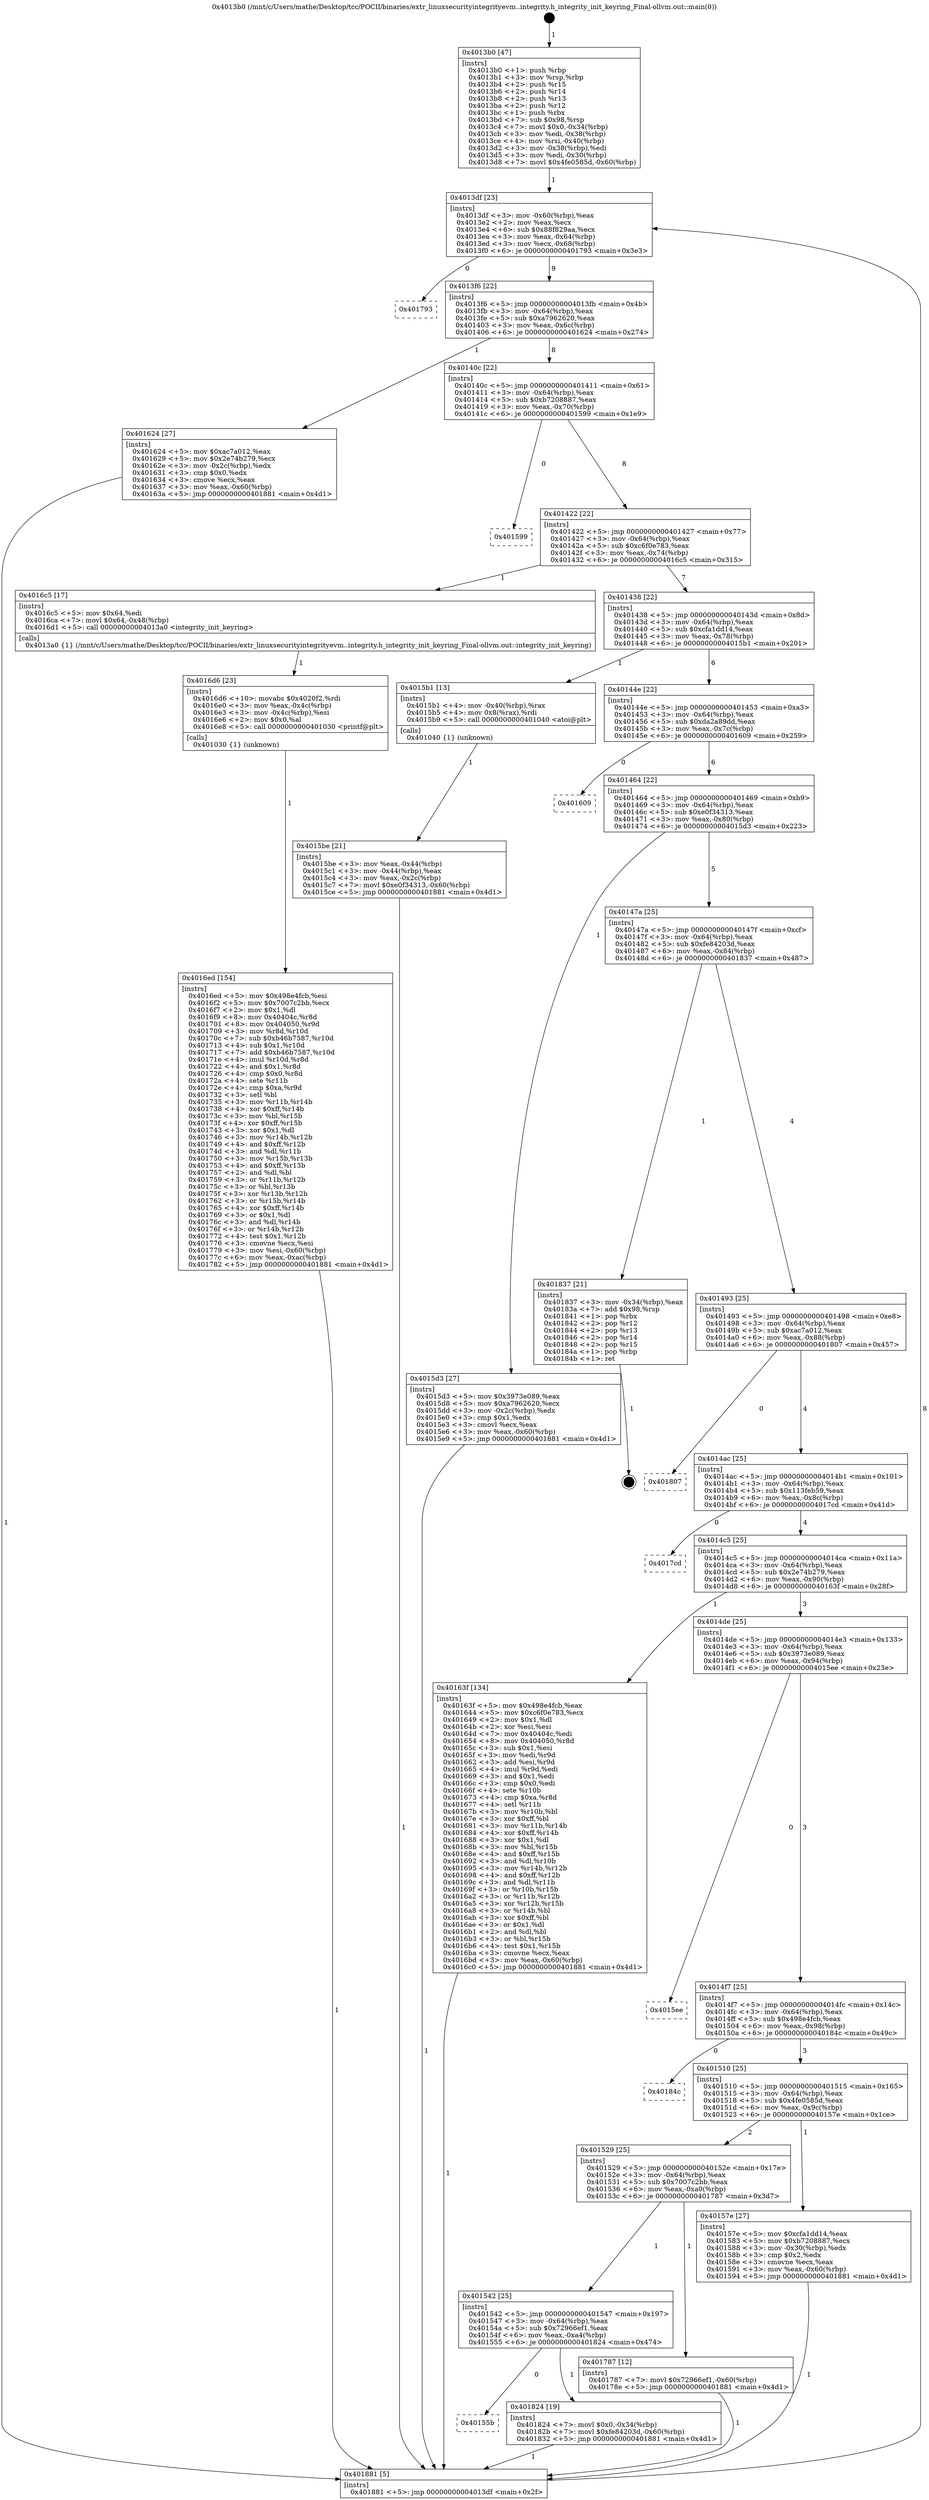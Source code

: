 digraph "0x4013b0" {
  label = "0x4013b0 (/mnt/c/Users/mathe/Desktop/tcc/POCII/binaries/extr_linuxsecurityintegrityevm..integrity.h_integrity_init_keyring_Final-ollvm.out::main(0))"
  labelloc = "t"
  node[shape=record]

  Entry [label="",width=0.3,height=0.3,shape=circle,fillcolor=black,style=filled]
  "0x4013df" [label="{
     0x4013df [23]\l
     | [instrs]\l
     &nbsp;&nbsp;0x4013df \<+3\>: mov -0x60(%rbp),%eax\l
     &nbsp;&nbsp;0x4013e2 \<+2\>: mov %eax,%ecx\l
     &nbsp;&nbsp;0x4013e4 \<+6\>: sub $0x88f829aa,%ecx\l
     &nbsp;&nbsp;0x4013ea \<+3\>: mov %eax,-0x64(%rbp)\l
     &nbsp;&nbsp;0x4013ed \<+3\>: mov %ecx,-0x68(%rbp)\l
     &nbsp;&nbsp;0x4013f0 \<+6\>: je 0000000000401793 \<main+0x3e3\>\l
  }"]
  "0x401793" [label="{
     0x401793\l
  }", style=dashed]
  "0x4013f6" [label="{
     0x4013f6 [22]\l
     | [instrs]\l
     &nbsp;&nbsp;0x4013f6 \<+5\>: jmp 00000000004013fb \<main+0x4b\>\l
     &nbsp;&nbsp;0x4013fb \<+3\>: mov -0x64(%rbp),%eax\l
     &nbsp;&nbsp;0x4013fe \<+5\>: sub $0xa7962620,%eax\l
     &nbsp;&nbsp;0x401403 \<+3\>: mov %eax,-0x6c(%rbp)\l
     &nbsp;&nbsp;0x401406 \<+6\>: je 0000000000401624 \<main+0x274\>\l
  }"]
  Exit [label="",width=0.3,height=0.3,shape=circle,fillcolor=black,style=filled,peripheries=2]
  "0x401624" [label="{
     0x401624 [27]\l
     | [instrs]\l
     &nbsp;&nbsp;0x401624 \<+5\>: mov $0xac7a012,%eax\l
     &nbsp;&nbsp;0x401629 \<+5\>: mov $0x2e74b279,%ecx\l
     &nbsp;&nbsp;0x40162e \<+3\>: mov -0x2c(%rbp),%edx\l
     &nbsp;&nbsp;0x401631 \<+3\>: cmp $0x0,%edx\l
     &nbsp;&nbsp;0x401634 \<+3\>: cmove %ecx,%eax\l
     &nbsp;&nbsp;0x401637 \<+3\>: mov %eax,-0x60(%rbp)\l
     &nbsp;&nbsp;0x40163a \<+5\>: jmp 0000000000401881 \<main+0x4d1\>\l
  }"]
  "0x40140c" [label="{
     0x40140c [22]\l
     | [instrs]\l
     &nbsp;&nbsp;0x40140c \<+5\>: jmp 0000000000401411 \<main+0x61\>\l
     &nbsp;&nbsp;0x401411 \<+3\>: mov -0x64(%rbp),%eax\l
     &nbsp;&nbsp;0x401414 \<+5\>: sub $0xb7208887,%eax\l
     &nbsp;&nbsp;0x401419 \<+3\>: mov %eax,-0x70(%rbp)\l
     &nbsp;&nbsp;0x40141c \<+6\>: je 0000000000401599 \<main+0x1e9\>\l
  }"]
  "0x40155b" [label="{
     0x40155b\l
  }", style=dashed]
  "0x401599" [label="{
     0x401599\l
  }", style=dashed]
  "0x401422" [label="{
     0x401422 [22]\l
     | [instrs]\l
     &nbsp;&nbsp;0x401422 \<+5\>: jmp 0000000000401427 \<main+0x77\>\l
     &nbsp;&nbsp;0x401427 \<+3\>: mov -0x64(%rbp),%eax\l
     &nbsp;&nbsp;0x40142a \<+5\>: sub $0xc6f0e783,%eax\l
     &nbsp;&nbsp;0x40142f \<+3\>: mov %eax,-0x74(%rbp)\l
     &nbsp;&nbsp;0x401432 \<+6\>: je 00000000004016c5 \<main+0x315\>\l
  }"]
  "0x401824" [label="{
     0x401824 [19]\l
     | [instrs]\l
     &nbsp;&nbsp;0x401824 \<+7\>: movl $0x0,-0x34(%rbp)\l
     &nbsp;&nbsp;0x40182b \<+7\>: movl $0xfe84203d,-0x60(%rbp)\l
     &nbsp;&nbsp;0x401832 \<+5\>: jmp 0000000000401881 \<main+0x4d1\>\l
  }"]
  "0x4016c5" [label="{
     0x4016c5 [17]\l
     | [instrs]\l
     &nbsp;&nbsp;0x4016c5 \<+5\>: mov $0x64,%edi\l
     &nbsp;&nbsp;0x4016ca \<+7\>: movl $0x64,-0x48(%rbp)\l
     &nbsp;&nbsp;0x4016d1 \<+5\>: call 00000000004013a0 \<integrity_init_keyring\>\l
     | [calls]\l
     &nbsp;&nbsp;0x4013a0 \{1\} (/mnt/c/Users/mathe/Desktop/tcc/POCII/binaries/extr_linuxsecurityintegrityevm..integrity.h_integrity_init_keyring_Final-ollvm.out::integrity_init_keyring)\l
  }"]
  "0x401438" [label="{
     0x401438 [22]\l
     | [instrs]\l
     &nbsp;&nbsp;0x401438 \<+5\>: jmp 000000000040143d \<main+0x8d\>\l
     &nbsp;&nbsp;0x40143d \<+3\>: mov -0x64(%rbp),%eax\l
     &nbsp;&nbsp;0x401440 \<+5\>: sub $0xcfa1dd14,%eax\l
     &nbsp;&nbsp;0x401445 \<+3\>: mov %eax,-0x78(%rbp)\l
     &nbsp;&nbsp;0x401448 \<+6\>: je 00000000004015b1 \<main+0x201\>\l
  }"]
  "0x401542" [label="{
     0x401542 [25]\l
     | [instrs]\l
     &nbsp;&nbsp;0x401542 \<+5\>: jmp 0000000000401547 \<main+0x197\>\l
     &nbsp;&nbsp;0x401547 \<+3\>: mov -0x64(%rbp),%eax\l
     &nbsp;&nbsp;0x40154a \<+5\>: sub $0x72966ef1,%eax\l
     &nbsp;&nbsp;0x40154f \<+6\>: mov %eax,-0xa4(%rbp)\l
     &nbsp;&nbsp;0x401555 \<+6\>: je 0000000000401824 \<main+0x474\>\l
  }"]
  "0x4015b1" [label="{
     0x4015b1 [13]\l
     | [instrs]\l
     &nbsp;&nbsp;0x4015b1 \<+4\>: mov -0x40(%rbp),%rax\l
     &nbsp;&nbsp;0x4015b5 \<+4\>: mov 0x8(%rax),%rdi\l
     &nbsp;&nbsp;0x4015b9 \<+5\>: call 0000000000401040 \<atoi@plt\>\l
     | [calls]\l
     &nbsp;&nbsp;0x401040 \{1\} (unknown)\l
  }"]
  "0x40144e" [label="{
     0x40144e [22]\l
     | [instrs]\l
     &nbsp;&nbsp;0x40144e \<+5\>: jmp 0000000000401453 \<main+0xa3\>\l
     &nbsp;&nbsp;0x401453 \<+3\>: mov -0x64(%rbp),%eax\l
     &nbsp;&nbsp;0x401456 \<+5\>: sub $0xda2a89dd,%eax\l
     &nbsp;&nbsp;0x40145b \<+3\>: mov %eax,-0x7c(%rbp)\l
     &nbsp;&nbsp;0x40145e \<+6\>: je 0000000000401609 \<main+0x259\>\l
  }"]
  "0x401787" [label="{
     0x401787 [12]\l
     | [instrs]\l
     &nbsp;&nbsp;0x401787 \<+7\>: movl $0x72966ef1,-0x60(%rbp)\l
     &nbsp;&nbsp;0x40178e \<+5\>: jmp 0000000000401881 \<main+0x4d1\>\l
  }"]
  "0x401609" [label="{
     0x401609\l
  }", style=dashed]
  "0x401464" [label="{
     0x401464 [22]\l
     | [instrs]\l
     &nbsp;&nbsp;0x401464 \<+5\>: jmp 0000000000401469 \<main+0xb9\>\l
     &nbsp;&nbsp;0x401469 \<+3\>: mov -0x64(%rbp),%eax\l
     &nbsp;&nbsp;0x40146c \<+5\>: sub $0xe0f34313,%eax\l
     &nbsp;&nbsp;0x401471 \<+3\>: mov %eax,-0x80(%rbp)\l
     &nbsp;&nbsp;0x401474 \<+6\>: je 00000000004015d3 \<main+0x223\>\l
  }"]
  "0x4016ed" [label="{
     0x4016ed [154]\l
     | [instrs]\l
     &nbsp;&nbsp;0x4016ed \<+5\>: mov $0x498e4fcb,%esi\l
     &nbsp;&nbsp;0x4016f2 \<+5\>: mov $0x7007c2bb,%ecx\l
     &nbsp;&nbsp;0x4016f7 \<+2\>: mov $0x1,%dl\l
     &nbsp;&nbsp;0x4016f9 \<+8\>: mov 0x40404c,%r8d\l
     &nbsp;&nbsp;0x401701 \<+8\>: mov 0x404050,%r9d\l
     &nbsp;&nbsp;0x401709 \<+3\>: mov %r8d,%r10d\l
     &nbsp;&nbsp;0x40170c \<+7\>: sub $0xb46b7587,%r10d\l
     &nbsp;&nbsp;0x401713 \<+4\>: sub $0x1,%r10d\l
     &nbsp;&nbsp;0x401717 \<+7\>: add $0xb46b7587,%r10d\l
     &nbsp;&nbsp;0x40171e \<+4\>: imul %r10d,%r8d\l
     &nbsp;&nbsp;0x401722 \<+4\>: and $0x1,%r8d\l
     &nbsp;&nbsp;0x401726 \<+4\>: cmp $0x0,%r8d\l
     &nbsp;&nbsp;0x40172a \<+4\>: sete %r11b\l
     &nbsp;&nbsp;0x40172e \<+4\>: cmp $0xa,%r9d\l
     &nbsp;&nbsp;0x401732 \<+3\>: setl %bl\l
     &nbsp;&nbsp;0x401735 \<+3\>: mov %r11b,%r14b\l
     &nbsp;&nbsp;0x401738 \<+4\>: xor $0xff,%r14b\l
     &nbsp;&nbsp;0x40173c \<+3\>: mov %bl,%r15b\l
     &nbsp;&nbsp;0x40173f \<+4\>: xor $0xff,%r15b\l
     &nbsp;&nbsp;0x401743 \<+3\>: xor $0x1,%dl\l
     &nbsp;&nbsp;0x401746 \<+3\>: mov %r14b,%r12b\l
     &nbsp;&nbsp;0x401749 \<+4\>: and $0xff,%r12b\l
     &nbsp;&nbsp;0x40174d \<+3\>: and %dl,%r11b\l
     &nbsp;&nbsp;0x401750 \<+3\>: mov %r15b,%r13b\l
     &nbsp;&nbsp;0x401753 \<+4\>: and $0xff,%r13b\l
     &nbsp;&nbsp;0x401757 \<+2\>: and %dl,%bl\l
     &nbsp;&nbsp;0x401759 \<+3\>: or %r11b,%r12b\l
     &nbsp;&nbsp;0x40175c \<+3\>: or %bl,%r13b\l
     &nbsp;&nbsp;0x40175f \<+3\>: xor %r13b,%r12b\l
     &nbsp;&nbsp;0x401762 \<+3\>: or %r15b,%r14b\l
     &nbsp;&nbsp;0x401765 \<+4\>: xor $0xff,%r14b\l
     &nbsp;&nbsp;0x401769 \<+3\>: or $0x1,%dl\l
     &nbsp;&nbsp;0x40176c \<+3\>: and %dl,%r14b\l
     &nbsp;&nbsp;0x40176f \<+3\>: or %r14b,%r12b\l
     &nbsp;&nbsp;0x401772 \<+4\>: test $0x1,%r12b\l
     &nbsp;&nbsp;0x401776 \<+3\>: cmovne %ecx,%esi\l
     &nbsp;&nbsp;0x401779 \<+3\>: mov %esi,-0x60(%rbp)\l
     &nbsp;&nbsp;0x40177c \<+6\>: mov %eax,-0xac(%rbp)\l
     &nbsp;&nbsp;0x401782 \<+5\>: jmp 0000000000401881 \<main+0x4d1\>\l
  }"]
  "0x4015d3" [label="{
     0x4015d3 [27]\l
     | [instrs]\l
     &nbsp;&nbsp;0x4015d3 \<+5\>: mov $0x3973e089,%eax\l
     &nbsp;&nbsp;0x4015d8 \<+5\>: mov $0xa7962620,%ecx\l
     &nbsp;&nbsp;0x4015dd \<+3\>: mov -0x2c(%rbp),%edx\l
     &nbsp;&nbsp;0x4015e0 \<+3\>: cmp $0x1,%edx\l
     &nbsp;&nbsp;0x4015e3 \<+3\>: cmovl %ecx,%eax\l
     &nbsp;&nbsp;0x4015e6 \<+3\>: mov %eax,-0x60(%rbp)\l
     &nbsp;&nbsp;0x4015e9 \<+5\>: jmp 0000000000401881 \<main+0x4d1\>\l
  }"]
  "0x40147a" [label="{
     0x40147a [25]\l
     | [instrs]\l
     &nbsp;&nbsp;0x40147a \<+5\>: jmp 000000000040147f \<main+0xcf\>\l
     &nbsp;&nbsp;0x40147f \<+3\>: mov -0x64(%rbp),%eax\l
     &nbsp;&nbsp;0x401482 \<+5\>: sub $0xfe84203d,%eax\l
     &nbsp;&nbsp;0x401487 \<+6\>: mov %eax,-0x84(%rbp)\l
     &nbsp;&nbsp;0x40148d \<+6\>: je 0000000000401837 \<main+0x487\>\l
  }"]
  "0x4016d6" [label="{
     0x4016d6 [23]\l
     | [instrs]\l
     &nbsp;&nbsp;0x4016d6 \<+10\>: movabs $0x4020f2,%rdi\l
     &nbsp;&nbsp;0x4016e0 \<+3\>: mov %eax,-0x4c(%rbp)\l
     &nbsp;&nbsp;0x4016e3 \<+3\>: mov -0x4c(%rbp),%esi\l
     &nbsp;&nbsp;0x4016e6 \<+2\>: mov $0x0,%al\l
     &nbsp;&nbsp;0x4016e8 \<+5\>: call 0000000000401030 \<printf@plt\>\l
     | [calls]\l
     &nbsp;&nbsp;0x401030 \{1\} (unknown)\l
  }"]
  "0x401837" [label="{
     0x401837 [21]\l
     | [instrs]\l
     &nbsp;&nbsp;0x401837 \<+3\>: mov -0x34(%rbp),%eax\l
     &nbsp;&nbsp;0x40183a \<+7\>: add $0x98,%rsp\l
     &nbsp;&nbsp;0x401841 \<+1\>: pop %rbx\l
     &nbsp;&nbsp;0x401842 \<+2\>: pop %r12\l
     &nbsp;&nbsp;0x401844 \<+2\>: pop %r13\l
     &nbsp;&nbsp;0x401846 \<+2\>: pop %r14\l
     &nbsp;&nbsp;0x401848 \<+2\>: pop %r15\l
     &nbsp;&nbsp;0x40184a \<+1\>: pop %rbp\l
     &nbsp;&nbsp;0x40184b \<+1\>: ret\l
  }"]
  "0x401493" [label="{
     0x401493 [25]\l
     | [instrs]\l
     &nbsp;&nbsp;0x401493 \<+5\>: jmp 0000000000401498 \<main+0xe8\>\l
     &nbsp;&nbsp;0x401498 \<+3\>: mov -0x64(%rbp),%eax\l
     &nbsp;&nbsp;0x40149b \<+5\>: sub $0xac7a012,%eax\l
     &nbsp;&nbsp;0x4014a0 \<+6\>: mov %eax,-0x88(%rbp)\l
     &nbsp;&nbsp;0x4014a6 \<+6\>: je 0000000000401807 \<main+0x457\>\l
  }"]
  "0x4015be" [label="{
     0x4015be [21]\l
     | [instrs]\l
     &nbsp;&nbsp;0x4015be \<+3\>: mov %eax,-0x44(%rbp)\l
     &nbsp;&nbsp;0x4015c1 \<+3\>: mov -0x44(%rbp),%eax\l
     &nbsp;&nbsp;0x4015c4 \<+3\>: mov %eax,-0x2c(%rbp)\l
     &nbsp;&nbsp;0x4015c7 \<+7\>: movl $0xe0f34313,-0x60(%rbp)\l
     &nbsp;&nbsp;0x4015ce \<+5\>: jmp 0000000000401881 \<main+0x4d1\>\l
  }"]
  "0x401807" [label="{
     0x401807\l
  }", style=dashed]
  "0x4014ac" [label="{
     0x4014ac [25]\l
     | [instrs]\l
     &nbsp;&nbsp;0x4014ac \<+5\>: jmp 00000000004014b1 \<main+0x101\>\l
     &nbsp;&nbsp;0x4014b1 \<+3\>: mov -0x64(%rbp),%eax\l
     &nbsp;&nbsp;0x4014b4 \<+5\>: sub $0x113feb59,%eax\l
     &nbsp;&nbsp;0x4014b9 \<+6\>: mov %eax,-0x8c(%rbp)\l
     &nbsp;&nbsp;0x4014bf \<+6\>: je 00000000004017cd \<main+0x41d\>\l
  }"]
  "0x4013b0" [label="{
     0x4013b0 [47]\l
     | [instrs]\l
     &nbsp;&nbsp;0x4013b0 \<+1\>: push %rbp\l
     &nbsp;&nbsp;0x4013b1 \<+3\>: mov %rsp,%rbp\l
     &nbsp;&nbsp;0x4013b4 \<+2\>: push %r15\l
     &nbsp;&nbsp;0x4013b6 \<+2\>: push %r14\l
     &nbsp;&nbsp;0x4013b8 \<+2\>: push %r13\l
     &nbsp;&nbsp;0x4013ba \<+2\>: push %r12\l
     &nbsp;&nbsp;0x4013bc \<+1\>: push %rbx\l
     &nbsp;&nbsp;0x4013bd \<+7\>: sub $0x98,%rsp\l
     &nbsp;&nbsp;0x4013c4 \<+7\>: movl $0x0,-0x34(%rbp)\l
     &nbsp;&nbsp;0x4013cb \<+3\>: mov %edi,-0x38(%rbp)\l
     &nbsp;&nbsp;0x4013ce \<+4\>: mov %rsi,-0x40(%rbp)\l
     &nbsp;&nbsp;0x4013d2 \<+3\>: mov -0x38(%rbp),%edi\l
     &nbsp;&nbsp;0x4013d5 \<+3\>: mov %edi,-0x30(%rbp)\l
     &nbsp;&nbsp;0x4013d8 \<+7\>: movl $0x4fe0585d,-0x60(%rbp)\l
  }"]
  "0x4017cd" [label="{
     0x4017cd\l
  }", style=dashed]
  "0x4014c5" [label="{
     0x4014c5 [25]\l
     | [instrs]\l
     &nbsp;&nbsp;0x4014c5 \<+5\>: jmp 00000000004014ca \<main+0x11a\>\l
     &nbsp;&nbsp;0x4014ca \<+3\>: mov -0x64(%rbp),%eax\l
     &nbsp;&nbsp;0x4014cd \<+5\>: sub $0x2e74b279,%eax\l
     &nbsp;&nbsp;0x4014d2 \<+6\>: mov %eax,-0x90(%rbp)\l
     &nbsp;&nbsp;0x4014d8 \<+6\>: je 000000000040163f \<main+0x28f\>\l
  }"]
  "0x401881" [label="{
     0x401881 [5]\l
     | [instrs]\l
     &nbsp;&nbsp;0x401881 \<+5\>: jmp 00000000004013df \<main+0x2f\>\l
  }"]
  "0x40163f" [label="{
     0x40163f [134]\l
     | [instrs]\l
     &nbsp;&nbsp;0x40163f \<+5\>: mov $0x498e4fcb,%eax\l
     &nbsp;&nbsp;0x401644 \<+5\>: mov $0xc6f0e783,%ecx\l
     &nbsp;&nbsp;0x401649 \<+2\>: mov $0x1,%dl\l
     &nbsp;&nbsp;0x40164b \<+2\>: xor %esi,%esi\l
     &nbsp;&nbsp;0x40164d \<+7\>: mov 0x40404c,%edi\l
     &nbsp;&nbsp;0x401654 \<+8\>: mov 0x404050,%r8d\l
     &nbsp;&nbsp;0x40165c \<+3\>: sub $0x1,%esi\l
     &nbsp;&nbsp;0x40165f \<+3\>: mov %edi,%r9d\l
     &nbsp;&nbsp;0x401662 \<+3\>: add %esi,%r9d\l
     &nbsp;&nbsp;0x401665 \<+4\>: imul %r9d,%edi\l
     &nbsp;&nbsp;0x401669 \<+3\>: and $0x1,%edi\l
     &nbsp;&nbsp;0x40166c \<+3\>: cmp $0x0,%edi\l
     &nbsp;&nbsp;0x40166f \<+4\>: sete %r10b\l
     &nbsp;&nbsp;0x401673 \<+4\>: cmp $0xa,%r8d\l
     &nbsp;&nbsp;0x401677 \<+4\>: setl %r11b\l
     &nbsp;&nbsp;0x40167b \<+3\>: mov %r10b,%bl\l
     &nbsp;&nbsp;0x40167e \<+3\>: xor $0xff,%bl\l
     &nbsp;&nbsp;0x401681 \<+3\>: mov %r11b,%r14b\l
     &nbsp;&nbsp;0x401684 \<+4\>: xor $0xff,%r14b\l
     &nbsp;&nbsp;0x401688 \<+3\>: xor $0x1,%dl\l
     &nbsp;&nbsp;0x40168b \<+3\>: mov %bl,%r15b\l
     &nbsp;&nbsp;0x40168e \<+4\>: and $0xff,%r15b\l
     &nbsp;&nbsp;0x401692 \<+3\>: and %dl,%r10b\l
     &nbsp;&nbsp;0x401695 \<+3\>: mov %r14b,%r12b\l
     &nbsp;&nbsp;0x401698 \<+4\>: and $0xff,%r12b\l
     &nbsp;&nbsp;0x40169c \<+3\>: and %dl,%r11b\l
     &nbsp;&nbsp;0x40169f \<+3\>: or %r10b,%r15b\l
     &nbsp;&nbsp;0x4016a2 \<+3\>: or %r11b,%r12b\l
     &nbsp;&nbsp;0x4016a5 \<+3\>: xor %r12b,%r15b\l
     &nbsp;&nbsp;0x4016a8 \<+3\>: or %r14b,%bl\l
     &nbsp;&nbsp;0x4016ab \<+3\>: xor $0xff,%bl\l
     &nbsp;&nbsp;0x4016ae \<+3\>: or $0x1,%dl\l
     &nbsp;&nbsp;0x4016b1 \<+2\>: and %dl,%bl\l
     &nbsp;&nbsp;0x4016b3 \<+3\>: or %bl,%r15b\l
     &nbsp;&nbsp;0x4016b6 \<+4\>: test $0x1,%r15b\l
     &nbsp;&nbsp;0x4016ba \<+3\>: cmovne %ecx,%eax\l
     &nbsp;&nbsp;0x4016bd \<+3\>: mov %eax,-0x60(%rbp)\l
     &nbsp;&nbsp;0x4016c0 \<+5\>: jmp 0000000000401881 \<main+0x4d1\>\l
  }"]
  "0x4014de" [label="{
     0x4014de [25]\l
     | [instrs]\l
     &nbsp;&nbsp;0x4014de \<+5\>: jmp 00000000004014e3 \<main+0x133\>\l
     &nbsp;&nbsp;0x4014e3 \<+3\>: mov -0x64(%rbp),%eax\l
     &nbsp;&nbsp;0x4014e6 \<+5\>: sub $0x3973e089,%eax\l
     &nbsp;&nbsp;0x4014eb \<+6\>: mov %eax,-0x94(%rbp)\l
     &nbsp;&nbsp;0x4014f1 \<+6\>: je 00000000004015ee \<main+0x23e\>\l
  }"]
  "0x401529" [label="{
     0x401529 [25]\l
     | [instrs]\l
     &nbsp;&nbsp;0x401529 \<+5\>: jmp 000000000040152e \<main+0x17e\>\l
     &nbsp;&nbsp;0x40152e \<+3\>: mov -0x64(%rbp),%eax\l
     &nbsp;&nbsp;0x401531 \<+5\>: sub $0x7007c2bb,%eax\l
     &nbsp;&nbsp;0x401536 \<+6\>: mov %eax,-0xa0(%rbp)\l
     &nbsp;&nbsp;0x40153c \<+6\>: je 0000000000401787 \<main+0x3d7\>\l
  }"]
  "0x4015ee" [label="{
     0x4015ee\l
  }", style=dashed]
  "0x4014f7" [label="{
     0x4014f7 [25]\l
     | [instrs]\l
     &nbsp;&nbsp;0x4014f7 \<+5\>: jmp 00000000004014fc \<main+0x14c\>\l
     &nbsp;&nbsp;0x4014fc \<+3\>: mov -0x64(%rbp),%eax\l
     &nbsp;&nbsp;0x4014ff \<+5\>: sub $0x498e4fcb,%eax\l
     &nbsp;&nbsp;0x401504 \<+6\>: mov %eax,-0x98(%rbp)\l
     &nbsp;&nbsp;0x40150a \<+6\>: je 000000000040184c \<main+0x49c\>\l
  }"]
  "0x40157e" [label="{
     0x40157e [27]\l
     | [instrs]\l
     &nbsp;&nbsp;0x40157e \<+5\>: mov $0xcfa1dd14,%eax\l
     &nbsp;&nbsp;0x401583 \<+5\>: mov $0xb7208887,%ecx\l
     &nbsp;&nbsp;0x401588 \<+3\>: mov -0x30(%rbp),%edx\l
     &nbsp;&nbsp;0x40158b \<+3\>: cmp $0x2,%edx\l
     &nbsp;&nbsp;0x40158e \<+3\>: cmovne %ecx,%eax\l
     &nbsp;&nbsp;0x401591 \<+3\>: mov %eax,-0x60(%rbp)\l
     &nbsp;&nbsp;0x401594 \<+5\>: jmp 0000000000401881 \<main+0x4d1\>\l
  }"]
  "0x40184c" [label="{
     0x40184c\l
  }", style=dashed]
  "0x401510" [label="{
     0x401510 [25]\l
     | [instrs]\l
     &nbsp;&nbsp;0x401510 \<+5\>: jmp 0000000000401515 \<main+0x165\>\l
     &nbsp;&nbsp;0x401515 \<+3\>: mov -0x64(%rbp),%eax\l
     &nbsp;&nbsp;0x401518 \<+5\>: sub $0x4fe0585d,%eax\l
     &nbsp;&nbsp;0x40151d \<+6\>: mov %eax,-0x9c(%rbp)\l
     &nbsp;&nbsp;0x401523 \<+6\>: je 000000000040157e \<main+0x1ce\>\l
  }"]
  Entry -> "0x4013b0" [label=" 1"]
  "0x4013df" -> "0x401793" [label=" 0"]
  "0x4013df" -> "0x4013f6" [label=" 9"]
  "0x401837" -> Exit [label=" 1"]
  "0x4013f6" -> "0x401624" [label=" 1"]
  "0x4013f6" -> "0x40140c" [label=" 8"]
  "0x401824" -> "0x401881" [label=" 1"]
  "0x40140c" -> "0x401599" [label=" 0"]
  "0x40140c" -> "0x401422" [label=" 8"]
  "0x401542" -> "0x40155b" [label=" 0"]
  "0x401422" -> "0x4016c5" [label=" 1"]
  "0x401422" -> "0x401438" [label=" 7"]
  "0x401542" -> "0x401824" [label=" 1"]
  "0x401438" -> "0x4015b1" [label=" 1"]
  "0x401438" -> "0x40144e" [label=" 6"]
  "0x401787" -> "0x401881" [label=" 1"]
  "0x40144e" -> "0x401609" [label=" 0"]
  "0x40144e" -> "0x401464" [label=" 6"]
  "0x401529" -> "0x401542" [label=" 1"]
  "0x401464" -> "0x4015d3" [label=" 1"]
  "0x401464" -> "0x40147a" [label=" 5"]
  "0x401529" -> "0x401787" [label=" 1"]
  "0x40147a" -> "0x401837" [label=" 1"]
  "0x40147a" -> "0x401493" [label=" 4"]
  "0x4016ed" -> "0x401881" [label=" 1"]
  "0x401493" -> "0x401807" [label=" 0"]
  "0x401493" -> "0x4014ac" [label=" 4"]
  "0x4016d6" -> "0x4016ed" [label=" 1"]
  "0x4014ac" -> "0x4017cd" [label=" 0"]
  "0x4014ac" -> "0x4014c5" [label=" 4"]
  "0x4016c5" -> "0x4016d6" [label=" 1"]
  "0x4014c5" -> "0x40163f" [label=" 1"]
  "0x4014c5" -> "0x4014de" [label=" 3"]
  "0x40163f" -> "0x401881" [label=" 1"]
  "0x4014de" -> "0x4015ee" [label=" 0"]
  "0x4014de" -> "0x4014f7" [label=" 3"]
  "0x401624" -> "0x401881" [label=" 1"]
  "0x4014f7" -> "0x40184c" [label=" 0"]
  "0x4014f7" -> "0x401510" [label=" 3"]
  "0x4015d3" -> "0x401881" [label=" 1"]
  "0x401510" -> "0x40157e" [label=" 1"]
  "0x401510" -> "0x401529" [label=" 2"]
  "0x40157e" -> "0x401881" [label=" 1"]
  "0x4013b0" -> "0x4013df" [label=" 1"]
  "0x401881" -> "0x4013df" [label=" 8"]
  "0x4015b1" -> "0x4015be" [label=" 1"]
  "0x4015be" -> "0x401881" [label=" 1"]
}
